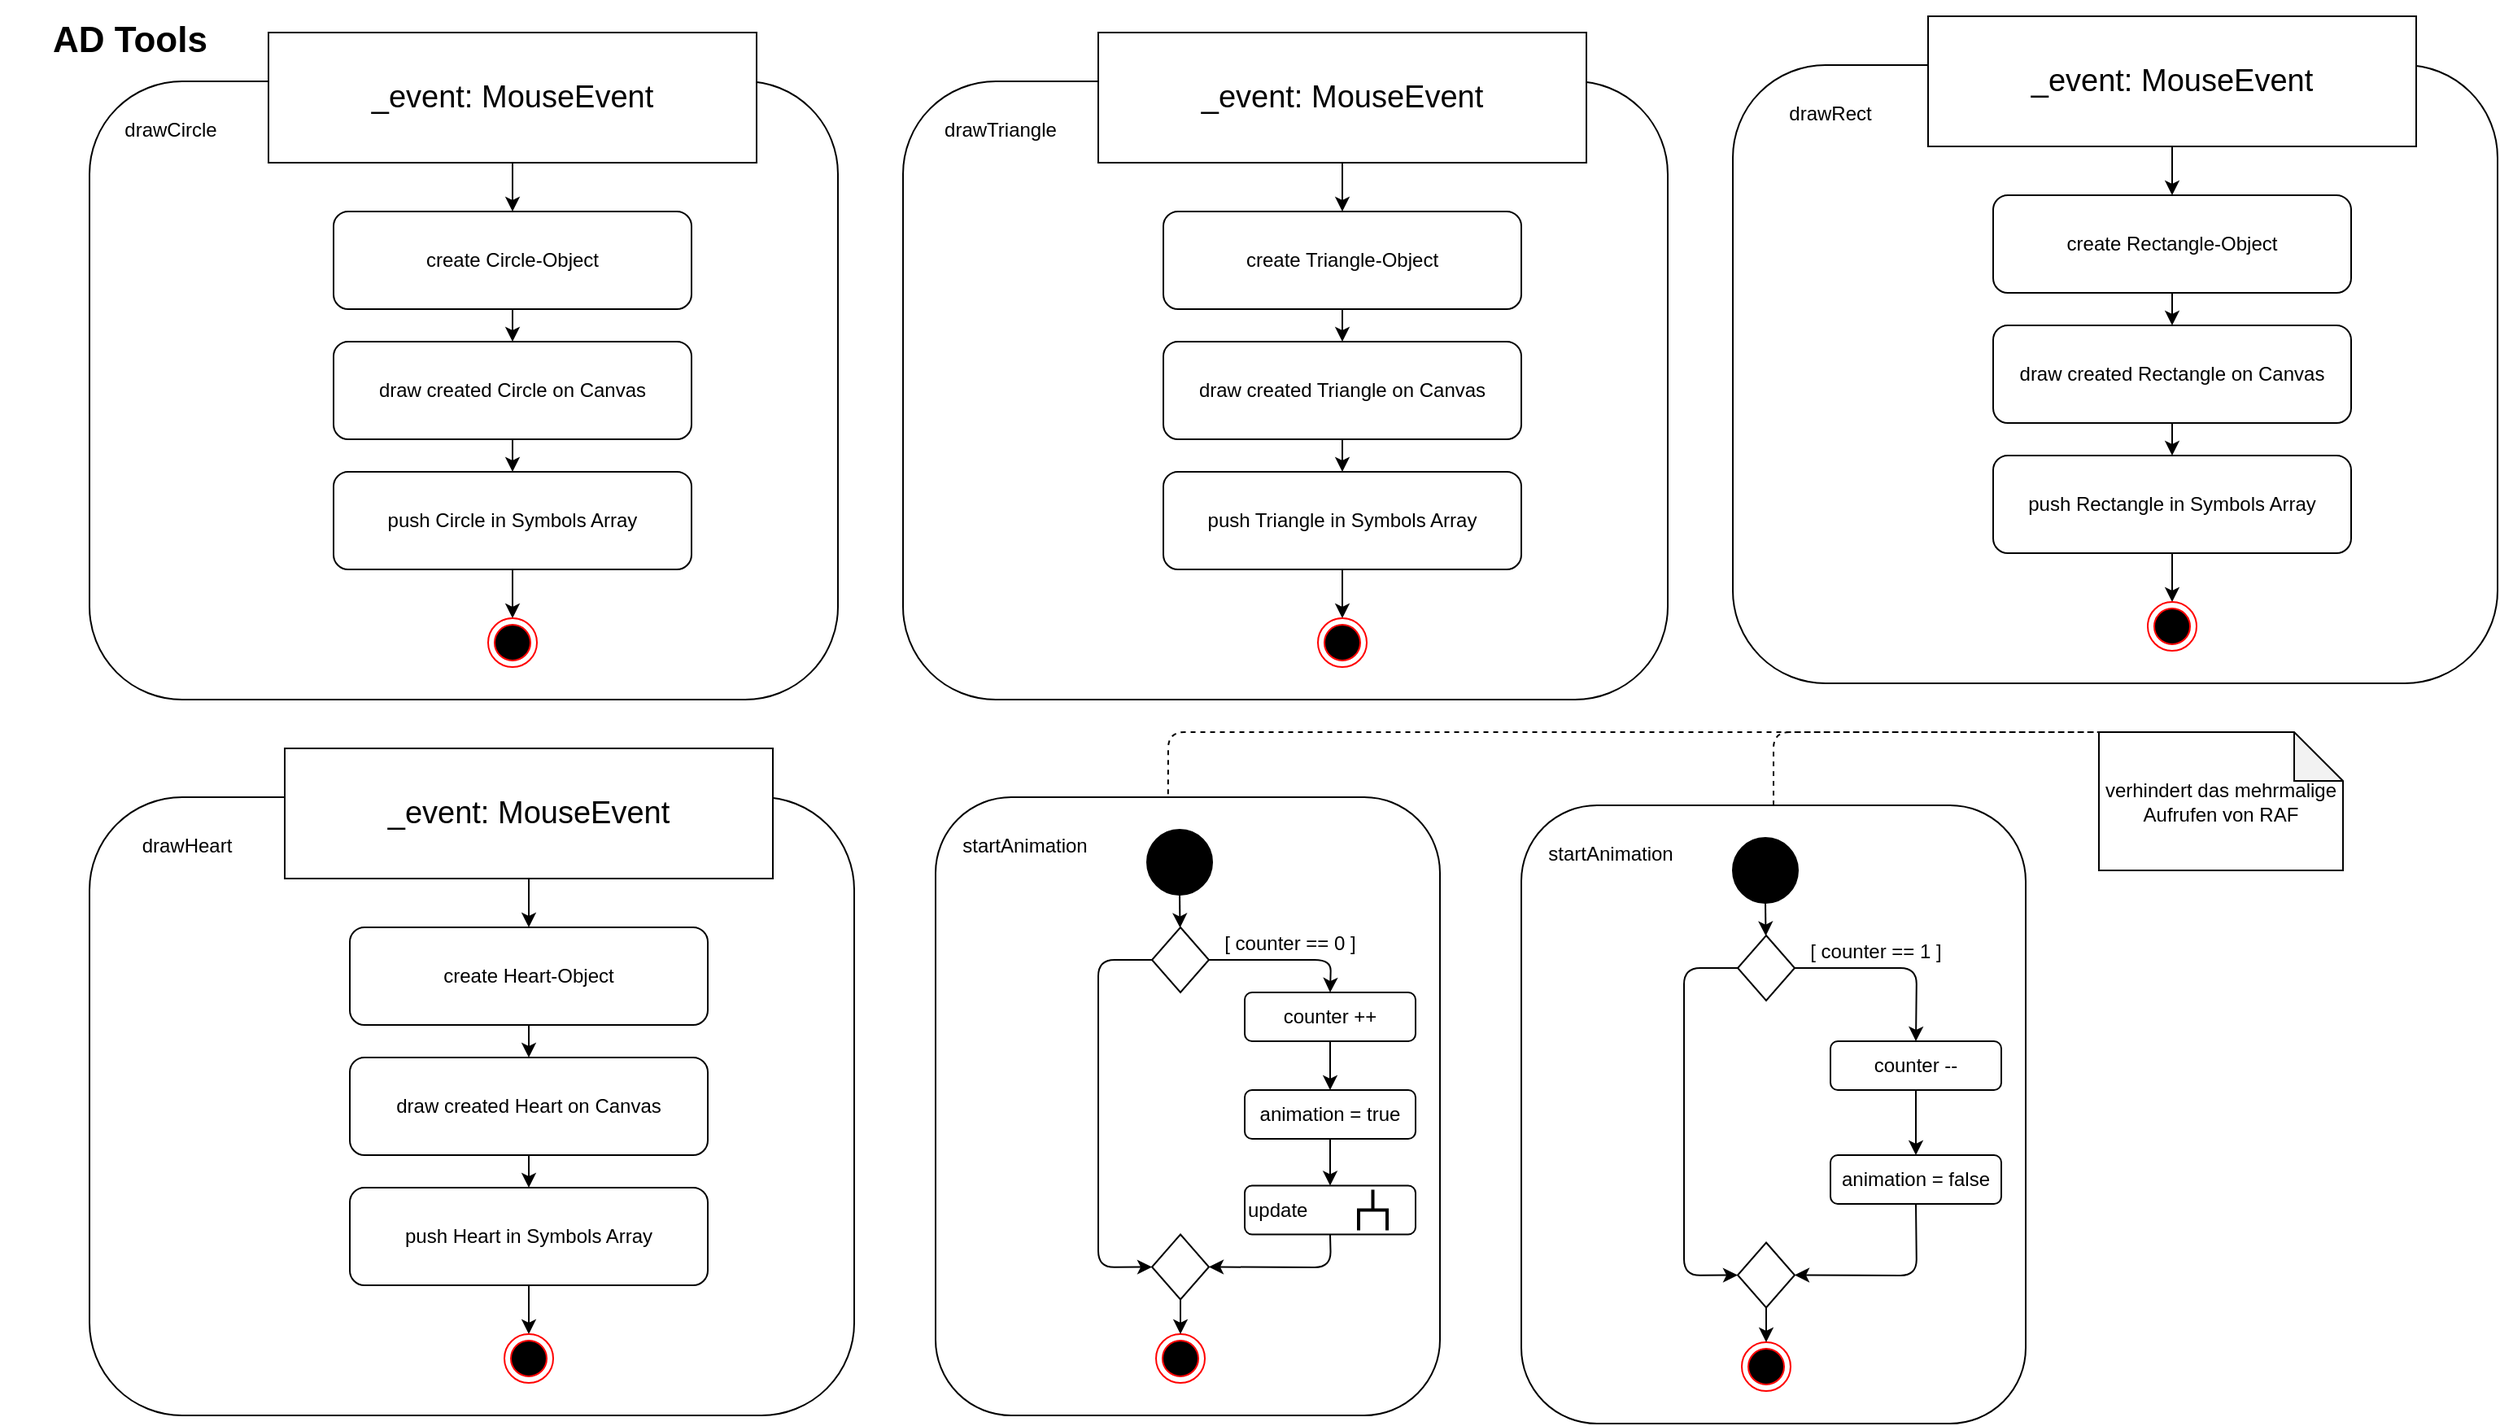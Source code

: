 <mxfile version="13.5.7" type="device"><diagram id="lYodUl8de9q-7upI0Lot" name="Page-1"><mxGraphModel dx="1673" dy="967" grid="1" gridSize="10" guides="1" tooltips="1" connect="1" arrows="1" fold="1" page="1" pageScale="1" pageWidth="1600" pageHeight="900" math="0" shadow="0"><root><mxCell id="0"/><mxCell id="1" parent="0"/><mxCell id="zuBi05PtMrdw2VtD921w-2" value="&lt;font style=&quot;font-size: 22px&quot;&gt;&lt;b&gt;AD Tools&lt;/b&gt;&lt;/font&gt;" style="text;html=1;strokeColor=none;fillColor=none;align=center;verticalAlign=middle;whiteSpace=wrap;rounded=0;" vertex="1" parent="1"><mxGeometry x="10" y="10" width="160" height="50" as="geometry"/></mxCell><mxCell id="zuBi05PtMrdw2VtD921w-3" value="" style="rounded=1;whiteSpace=wrap;html=1;" vertex="1" parent="1"><mxGeometry x="65" y="60" width="460" height="380" as="geometry"/></mxCell><mxCell id="zuBi05PtMrdw2VtD921w-4" value="&lt;font style=&quot;font-size: 19px&quot;&gt;_event: MouseEvent&lt;/font&gt;" style="rounded=0;whiteSpace=wrap;html=1;" vertex="1" parent="1"><mxGeometry x="175" y="30" width="300" height="80" as="geometry"/></mxCell><mxCell id="zuBi05PtMrdw2VtD921w-7" value="draw created Circle on Canvas" style="rounded=1;whiteSpace=wrap;html=1;" vertex="1" parent="1"><mxGeometry x="215" y="220" width="220" height="60" as="geometry"/></mxCell><mxCell id="zuBi05PtMrdw2VtD921w-8" value="" style="endArrow=classic;html=1;entryX=0.5;entryY=0;entryDx=0;entryDy=0;exitX=0.5;exitY=1;exitDx=0;exitDy=0;" edge="1" parent="1" target="zuBi05PtMrdw2VtD921w-7"><mxGeometry width="50" height="50" relative="1" as="geometry"><mxPoint x="325" y="170" as="sourcePoint"/><mxPoint x="575" y="330" as="targetPoint"/></mxGeometry></mxCell><mxCell id="zuBi05PtMrdw2VtD921w-9" value="push Circle in Symbols Array" style="rounded=1;whiteSpace=wrap;html=1;" vertex="1" parent="1"><mxGeometry x="215" y="300" width="220" height="60" as="geometry"/></mxCell><mxCell id="zuBi05PtMrdw2VtD921w-10" value="" style="endArrow=classic;html=1;exitX=0.5;exitY=1;exitDx=0;exitDy=0;entryX=0.5;entryY=0;entryDx=0;entryDy=0;" edge="1" parent="1" source="zuBi05PtMrdw2VtD921w-7" target="zuBi05PtMrdw2VtD921w-9"><mxGeometry width="50" height="50" relative="1" as="geometry"><mxPoint x="525" y="380" as="sourcePoint"/><mxPoint x="575" y="330" as="targetPoint"/></mxGeometry></mxCell><mxCell id="zuBi05PtMrdw2VtD921w-11" value="" style="endArrow=classic;html=1;exitX=0.5;exitY=1;exitDx=0;exitDy=0;entryX=0.5;entryY=0;entryDx=0;entryDy=0;" edge="1" parent="1" source="zuBi05PtMrdw2VtD921w-9" target="zuBi05PtMrdw2VtD921w-12"><mxGeometry width="50" height="50" relative="1" as="geometry"><mxPoint x="525" y="380" as="sourcePoint"/><mxPoint x="575" y="330" as="targetPoint"/></mxGeometry></mxCell><mxCell id="zuBi05PtMrdw2VtD921w-12" value="" style="ellipse;html=1;shape=endState;fillColor=#000000;strokeColor=#ff0000;" vertex="1" parent="1"><mxGeometry x="310" y="390" width="30" height="30" as="geometry"/></mxCell><mxCell id="zuBi05PtMrdw2VtD921w-13" value="drawCircle" style="text;html=1;strokeColor=none;fillColor=none;align=center;verticalAlign=middle;whiteSpace=wrap;rounded=0;" vertex="1" parent="1"><mxGeometry x="75" y="80" width="80" height="20" as="geometry"/></mxCell><mxCell id="zuBi05PtMrdw2VtD921w-15" value="create Circle-Object" style="rounded=1;whiteSpace=wrap;html=1;" vertex="1" parent="1"><mxGeometry x="215" y="140" width="220" height="60" as="geometry"/></mxCell><mxCell id="zuBi05PtMrdw2VtD921w-16" value="" style="endArrow=classic;html=1;entryX=0.5;entryY=0;entryDx=0;entryDy=0;exitX=0.5;exitY=1;exitDx=0;exitDy=0;" edge="1" parent="1" source="zuBi05PtMrdw2VtD921w-4" target="zuBi05PtMrdw2VtD921w-15"><mxGeometry width="50" height="50" relative="1" as="geometry"><mxPoint x="565" y="330" as="sourcePoint"/><mxPoint x="615" y="280" as="targetPoint"/></mxGeometry></mxCell><mxCell id="zuBi05PtMrdw2VtD921w-17" value="" style="rounded=1;whiteSpace=wrap;html=1;" vertex="1" parent="1"><mxGeometry x="565" y="60" width="470" height="380" as="geometry"/></mxCell><mxCell id="zuBi05PtMrdw2VtD921w-18" value="&lt;font style=&quot;font-size: 19px&quot;&gt;_event: MouseEvent&lt;/font&gt;" style="rounded=0;whiteSpace=wrap;html=1;" vertex="1" parent="1"><mxGeometry x="685" y="30" width="300" height="80" as="geometry"/></mxCell><mxCell id="zuBi05PtMrdw2VtD921w-19" value="draw created Triangle on Canvas" style="rounded=1;whiteSpace=wrap;html=1;" vertex="1" parent="1"><mxGeometry x="725" y="220" width="220" height="60" as="geometry"/></mxCell><mxCell id="zuBi05PtMrdw2VtD921w-20" value="" style="endArrow=classic;html=1;entryX=0.5;entryY=0;entryDx=0;entryDy=0;exitX=0.5;exitY=1;exitDx=0;exitDy=0;" edge="1" parent="1" target="zuBi05PtMrdw2VtD921w-19"><mxGeometry width="50" height="50" relative="1" as="geometry"><mxPoint x="835" y="170" as="sourcePoint"/><mxPoint x="1085" y="330" as="targetPoint"/></mxGeometry></mxCell><mxCell id="zuBi05PtMrdw2VtD921w-21" value="push Triangle in Symbols Array" style="rounded=1;whiteSpace=wrap;html=1;" vertex="1" parent="1"><mxGeometry x="725" y="300" width="220" height="60" as="geometry"/></mxCell><mxCell id="zuBi05PtMrdw2VtD921w-22" value="" style="endArrow=classic;html=1;exitX=0.5;exitY=1;exitDx=0;exitDy=0;entryX=0.5;entryY=0;entryDx=0;entryDy=0;" edge="1" parent="1" source="zuBi05PtMrdw2VtD921w-19" target="zuBi05PtMrdw2VtD921w-21"><mxGeometry width="50" height="50" relative="1" as="geometry"><mxPoint x="1035" y="380" as="sourcePoint"/><mxPoint x="1085" y="330" as="targetPoint"/></mxGeometry></mxCell><mxCell id="zuBi05PtMrdw2VtD921w-23" value="" style="endArrow=classic;html=1;exitX=0.5;exitY=1;exitDx=0;exitDy=0;entryX=0.5;entryY=0;entryDx=0;entryDy=0;" edge="1" parent="1" source="zuBi05PtMrdw2VtD921w-21" target="zuBi05PtMrdw2VtD921w-24"><mxGeometry width="50" height="50" relative="1" as="geometry"><mxPoint x="1035" y="380" as="sourcePoint"/><mxPoint x="1085" y="330" as="targetPoint"/></mxGeometry></mxCell><mxCell id="zuBi05PtMrdw2VtD921w-24" value="" style="ellipse;html=1;shape=endState;fillColor=#000000;strokeColor=#ff0000;" vertex="1" parent="1"><mxGeometry x="820" y="390" width="30" height="30" as="geometry"/></mxCell><mxCell id="zuBi05PtMrdw2VtD921w-25" value="drawTriangle" style="text;html=1;strokeColor=none;fillColor=none;align=center;verticalAlign=middle;whiteSpace=wrap;rounded=0;" vertex="1" parent="1"><mxGeometry x="585" y="80" width="80" height="20" as="geometry"/></mxCell><mxCell id="zuBi05PtMrdw2VtD921w-26" value="create Triangle-Object" style="rounded=1;whiteSpace=wrap;html=1;" vertex="1" parent="1"><mxGeometry x="725" y="140" width="220" height="60" as="geometry"/></mxCell><mxCell id="zuBi05PtMrdw2VtD921w-27" value="" style="endArrow=classic;html=1;entryX=0.5;entryY=0;entryDx=0;entryDy=0;exitX=0.5;exitY=1;exitDx=0;exitDy=0;" edge="1" parent="1" source="zuBi05PtMrdw2VtD921w-18" target="zuBi05PtMrdw2VtD921w-26"><mxGeometry width="50" height="50" relative="1" as="geometry"><mxPoint x="1075" y="330" as="sourcePoint"/><mxPoint x="1125" y="280" as="targetPoint"/></mxGeometry></mxCell><mxCell id="zuBi05PtMrdw2VtD921w-28" value="" style="rounded=1;whiteSpace=wrap;html=1;" vertex="1" parent="1"><mxGeometry x="1075" y="50" width="470" height="380" as="geometry"/></mxCell><mxCell id="zuBi05PtMrdw2VtD921w-29" value="&lt;font style=&quot;font-size: 19px&quot;&gt;_event: MouseEvent&lt;/font&gt;" style="rounded=0;whiteSpace=wrap;html=1;" vertex="1" parent="1"><mxGeometry x="1195" y="20" width="300" height="80" as="geometry"/></mxCell><mxCell id="zuBi05PtMrdw2VtD921w-30" value="draw created Rectangle on Canvas" style="rounded=1;whiteSpace=wrap;html=1;" vertex="1" parent="1"><mxGeometry x="1235" y="210" width="220" height="60" as="geometry"/></mxCell><mxCell id="zuBi05PtMrdw2VtD921w-31" value="" style="endArrow=classic;html=1;entryX=0.5;entryY=0;entryDx=0;entryDy=0;exitX=0.5;exitY=1;exitDx=0;exitDy=0;" edge="1" parent="1" target="zuBi05PtMrdw2VtD921w-30"><mxGeometry width="50" height="50" relative="1" as="geometry"><mxPoint x="1345" y="160" as="sourcePoint"/><mxPoint x="1595" y="320" as="targetPoint"/></mxGeometry></mxCell><mxCell id="zuBi05PtMrdw2VtD921w-32" value="push Rectangle in Symbols Array" style="rounded=1;whiteSpace=wrap;html=1;" vertex="1" parent="1"><mxGeometry x="1235" y="290" width="220" height="60" as="geometry"/></mxCell><mxCell id="zuBi05PtMrdw2VtD921w-33" value="" style="endArrow=classic;html=1;exitX=0.5;exitY=1;exitDx=0;exitDy=0;entryX=0.5;entryY=0;entryDx=0;entryDy=0;" edge="1" parent="1" source="zuBi05PtMrdw2VtD921w-30" target="zuBi05PtMrdw2VtD921w-32"><mxGeometry width="50" height="50" relative="1" as="geometry"><mxPoint x="1545" y="370" as="sourcePoint"/><mxPoint x="1595" y="320" as="targetPoint"/></mxGeometry></mxCell><mxCell id="zuBi05PtMrdw2VtD921w-34" value="" style="endArrow=classic;html=1;exitX=0.5;exitY=1;exitDx=0;exitDy=0;entryX=0.5;entryY=0;entryDx=0;entryDy=0;" edge="1" parent="1" source="zuBi05PtMrdw2VtD921w-32" target="zuBi05PtMrdw2VtD921w-35"><mxGeometry width="50" height="50" relative="1" as="geometry"><mxPoint x="1545" y="370" as="sourcePoint"/><mxPoint x="1595" y="320" as="targetPoint"/></mxGeometry></mxCell><mxCell id="zuBi05PtMrdw2VtD921w-35" value="" style="ellipse;html=1;shape=endState;fillColor=#000000;strokeColor=#ff0000;" vertex="1" parent="1"><mxGeometry x="1330" y="380" width="30" height="30" as="geometry"/></mxCell><mxCell id="zuBi05PtMrdw2VtD921w-36" value="drawRect" style="text;html=1;strokeColor=none;fillColor=none;align=center;verticalAlign=middle;whiteSpace=wrap;rounded=0;" vertex="1" parent="1"><mxGeometry x="1095" y="70" width="80" height="20" as="geometry"/></mxCell><mxCell id="zuBi05PtMrdw2VtD921w-37" value="create Rectangle-Object" style="rounded=1;whiteSpace=wrap;html=1;" vertex="1" parent="1"><mxGeometry x="1235" y="130" width="220" height="60" as="geometry"/></mxCell><mxCell id="zuBi05PtMrdw2VtD921w-38" value="" style="endArrow=classic;html=1;entryX=0.5;entryY=0;entryDx=0;entryDy=0;exitX=0.5;exitY=1;exitDx=0;exitDy=0;" edge="1" parent="1" source="zuBi05PtMrdw2VtD921w-29" target="zuBi05PtMrdw2VtD921w-37"><mxGeometry width="50" height="50" relative="1" as="geometry"><mxPoint x="1585" y="320" as="sourcePoint"/><mxPoint x="1635" y="270" as="targetPoint"/></mxGeometry></mxCell><mxCell id="zuBi05PtMrdw2VtD921w-39" value="" style="rounded=1;whiteSpace=wrap;html=1;" vertex="1" parent="1"><mxGeometry x="65" y="500" width="470" height="380" as="geometry"/></mxCell><mxCell id="zuBi05PtMrdw2VtD921w-40" value="&lt;font style=&quot;font-size: 19px&quot;&gt;_event: MouseEvent&lt;/font&gt;" style="rounded=0;whiteSpace=wrap;html=1;" vertex="1" parent="1"><mxGeometry x="185" y="470" width="300" height="80" as="geometry"/></mxCell><mxCell id="zuBi05PtMrdw2VtD921w-41" value="draw created Heart on Canvas" style="rounded=1;whiteSpace=wrap;html=1;" vertex="1" parent="1"><mxGeometry x="225" y="660" width="220" height="60" as="geometry"/></mxCell><mxCell id="zuBi05PtMrdw2VtD921w-42" value="" style="endArrow=classic;html=1;entryX=0.5;entryY=0;entryDx=0;entryDy=0;exitX=0.5;exitY=1;exitDx=0;exitDy=0;" edge="1" parent="1" target="zuBi05PtMrdw2VtD921w-41"><mxGeometry width="50" height="50" relative="1" as="geometry"><mxPoint x="335" y="610" as="sourcePoint"/><mxPoint x="585" y="770" as="targetPoint"/></mxGeometry></mxCell><mxCell id="zuBi05PtMrdw2VtD921w-43" value="push Heart in Symbols Array" style="rounded=1;whiteSpace=wrap;html=1;" vertex="1" parent="1"><mxGeometry x="225" y="740" width="220" height="60" as="geometry"/></mxCell><mxCell id="zuBi05PtMrdw2VtD921w-44" value="" style="endArrow=classic;html=1;exitX=0.5;exitY=1;exitDx=0;exitDy=0;entryX=0.5;entryY=0;entryDx=0;entryDy=0;" edge="1" parent="1" source="zuBi05PtMrdw2VtD921w-41" target="zuBi05PtMrdw2VtD921w-43"><mxGeometry width="50" height="50" relative="1" as="geometry"><mxPoint x="535" y="820" as="sourcePoint"/><mxPoint x="585" y="770" as="targetPoint"/></mxGeometry></mxCell><mxCell id="zuBi05PtMrdw2VtD921w-45" value="" style="endArrow=classic;html=1;exitX=0.5;exitY=1;exitDx=0;exitDy=0;entryX=0.5;entryY=0;entryDx=0;entryDy=0;" edge="1" parent="1" source="zuBi05PtMrdw2VtD921w-43" target="zuBi05PtMrdw2VtD921w-46"><mxGeometry width="50" height="50" relative="1" as="geometry"><mxPoint x="535" y="820" as="sourcePoint"/><mxPoint x="585" y="770" as="targetPoint"/></mxGeometry></mxCell><mxCell id="zuBi05PtMrdw2VtD921w-46" value="" style="ellipse;html=1;shape=endState;fillColor=#000000;strokeColor=#ff0000;" vertex="1" parent="1"><mxGeometry x="320" y="830" width="30" height="30" as="geometry"/></mxCell><mxCell id="zuBi05PtMrdw2VtD921w-47" value="drawHeart" style="text;html=1;strokeColor=none;fillColor=none;align=center;verticalAlign=middle;whiteSpace=wrap;rounded=0;" vertex="1" parent="1"><mxGeometry x="85" y="520" width="80" height="20" as="geometry"/></mxCell><mxCell id="zuBi05PtMrdw2VtD921w-48" value="create Heart-Object" style="rounded=1;whiteSpace=wrap;html=1;" vertex="1" parent="1"><mxGeometry x="225" y="580" width="220" height="60" as="geometry"/></mxCell><mxCell id="zuBi05PtMrdw2VtD921w-49" value="" style="endArrow=classic;html=1;entryX=0.5;entryY=0;entryDx=0;entryDy=0;exitX=0.5;exitY=1;exitDx=0;exitDy=0;" edge="1" parent="1" source="zuBi05PtMrdw2VtD921w-40" target="zuBi05PtMrdw2VtD921w-48"><mxGeometry width="50" height="50" relative="1" as="geometry"><mxPoint x="575" y="770" as="sourcePoint"/><mxPoint x="625" y="720" as="targetPoint"/></mxGeometry></mxCell><mxCell id="zuBi05PtMrdw2VtD921w-50" value="" style="rounded=1;whiteSpace=wrap;html=1;" vertex="1" parent="1"><mxGeometry x="585" y="500" width="310" height="380" as="geometry"/></mxCell><mxCell id="zuBi05PtMrdw2VtD921w-51" value="startAnimation" style="text;html=1;strokeColor=none;fillColor=none;align=center;verticalAlign=middle;whiteSpace=wrap;rounded=0;" vertex="1" parent="1"><mxGeometry x="600" y="520" width="80" height="20" as="geometry"/></mxCell><mxCell id="zuBi05PtMrdw2VtD921w-52" value="" style="ellipse;whiteSpace=wrap;html=1;aspect=fixed;fillColor=#000000;" vertex="1" parent="1"><mxGeometry x="715" y="520" width="40" height="40" as="geometry"/></mxCell><mxCell id="zuBi05PtMrdw2VtD921w-53" value="" style="endArrow=classic;html=1;exitX=0.5;exitY=1;exitDx=0;exitDy=0;" edge="1" parent="1" source="zuBi05PtMrdw2VtD921w-52" target="zuBi05PtMrdw2VtD921w-54"><mxGeometry width="50" height="50" relative="1" as="geometry"><mxPoint x="725" y="500" as="sourcePoint"/><mxPoint x="775" y="450" as="targetPoint"/></mxGeometry></mxCell><mxCell id="zuBi05PtMrdw2VtD921w-54" value="" style="rhombus;whiteSpace=wrap;html=1;" vertex="1" parent="1"><mxGeometry x="718" y="580" width="35" height="40" as="geometry"/></mxCell><mxCell id="zuBi05PtMrdw2VtD921w-55" value="counter ++" style="rounded=1;whiteSpace=wrap;html=1;" vertex="1" parent="1"><mxGeometry x="775" y="620" width="105" height="30" as="geometry"/></mxCell><mxCell id="zuBi05PtMrdw2VtD921w-56" value="" style="endArrow=classic;html=1;entryX=0.5;entryY=0;entryDx=0;entryDy=0;exitX=1;exitY=0.5;exitDx=0;exitDy=0;" edge="1" parent="1" source="zuBi05PtMrdw2VtD921w-54" target="zuBi05PtMrdw2VtD921w-55"><mxGeometry width="50" height="50" relative="1" as="geometry"><mxPoint x="745" y="530" as="sourcePoint"/><mxPoint x="795" y="480" as="targetPoint"/><Array as="points"><mxPoint x="828" y="600"/></Array></mxGeometry></mxCell><mxCell id="zuBi05PtMrdw2VtD921w-57" value="animation = true" style="rounded=1;whiteSpace=wrap;html=1;" vertex="1" parent="1"><mxGeometry x="775" y="680" width="105" height="30" as="geometry"/></mxCell><mxCell id="zuBi05PtMrdw2VtD921w-58" value="" style="endArrow=classic;html=1;entryX=0.5;entryY=0;entryDx=0;entryDy=0;exitX=0.5;exitY=1;exitDx=0;exitDy=0;" edge="1" parent="1" source="zuBi05PtMrdw2VtD921w-55" target="zuBi05PtMrdw2VtD921w-57"><mxGeometry width="50" height="50" relative="1" as="geometry"><mxPoint x="755" y="640" as="sourcePoint"/><mxPoint x="805" y="590" as="targetPoint"/></mxGeometry></mxCell><mxCell id="zuBi05PtMrdw2VtD921w-59" value="update" style="rounded=1;whiteSpace=wrap;html=1;align=left;" vertex="1" parent="1"><mxGeometry x="775" y="738.75" width="105" height="30" as="geometry"/></mxCell><mxCell id="zuBi05PtMrdw2VtD921w-60" value="" style="strokeWidth=2;html=1;shape=mxgraph.flowchart.annotation_2;align=left;labelPosition=right;pointerEvents=1;fillColor=#ffffff;rotation=90;" vertex="1" parent="1"><mxGeometry x="841.25" y="745" width="25" height="17.5" as="geometry"/></mxCell><mxCell id="zuBi05PtMrdw2VtD921w-61" value="" style="endArrow=classic;html=1;entryX=0.5;entryY=0;entryDx=0;entryDy=0;exitX=0.5;exitY=1;exitDx=0;exitDy=0;" edge="1" parent="1" source="zuBi05PtMrdw2VtD921w-57" target="zuBi05PtMrdw2VtD921w-59"><mxGeometry width="50" height="50" relative="1" as="geometry"><mxPoint x="825" y="650" as="sourcePoint"/><mxPoint x="875" y="600" as="targetPoint"/></mxGeometry></mxCell><mxCell id="zuBi05PtMrdw2VtD921w-63" value="" style="rhombus;whiteSpace=wrap;html=1;" vertex="1" parent="1"><mxGeometry x="718" y="768.75" width="35" height="40" as="geometry"/></mxCell><mxCell id="zuBi05PtMrdw2VtD921w-64" value="" style="endArrow=classic;html=1;entryX=1;entryY=0.5;entryDx=0;entryDy=0;exitX=0.5;exitY=1;exitDx=0;exitDy=0;" edge="1" parent="1" source="zuBi05PtMrdw2VtD921w-59" target="zuBi05PtMrdw2VtD921w-63"><mxGeometry width="50" height="50" relative="1" as="geometry"><mxPoint x="925" y="680" as="sourcePoint"/><mxPoint x="975" y="630" as="targetPoint"/><Array as="points"><mxPoint x="828" y="789"/></Array></mxGeometry></mxCell><mxCell id="zuBi05PtMrdw2VtD921w-65" value="" style="endArrow=classic;html=1;entryX=0;entryY=0.5;entryDx=0;entryDy=0;exitX=0;exitY=0.5;exitDx=0;exitDy=0;" edge="1" parent="1" source="zuBi05PtMrdw2VtD921w-54" target="zuBi05PtMrdw2VtD921w-63"><mxGeometry width="50" height="50" relative="1" as="geometry"><mxPoint x="925" y="680" as="sourcePoint"/><mxPoint x="975" y="630" as="targetPoint"/><Array as="points"><mxPoint x="685" y="600"/><mxPoint x="685" y="789"/></Array></mxGeometry></mxCell><mxCell id="zuBi05PtMrdw2VtD921w-67" value="[ counter == 0 ]" style="text;html=1;strokeColor=none;fillColor=none;align=center;verticalAlign=middle;whiteSpace=wrap;rounded=0;" vertex="1" parent="1"><mxGeometry x="753" y="580" width="100" height="20" as="geometry"/></mxCell><mxCell id="zuBi05PtMrdw2VtD921w-69" value="" style="ellipse;html=1;shape=endState;fillColor=#000000;strokeColor=#ff0000;" vertex="1" parent="1"><mxGeometry x="720.5" y="830" width="30" height="30" as="geometry"/></mxCell><mxCell id="zuBi05PtMrdw2VtD921w-70" value="" style="endArrow=classic;html=1;entryX=0.5;entryY=0;entryDx=0;entryDy=0;exitX=0.5;exitY=1;exitDx=0;exitDy=0;" edge="1" parent="1" source="zuBi05PtMrdw2VtD921w-63" target="zuBi05PtMrdw2VtD921w-69"><mxGeometry width="50" height="50" relative="1" as="geometry"><mxPoint x="810" y="740" as="sourcePoint"/><mxPoint x="860" y="690" as="targetPoint"/></mxGeometry></mxCell><mxCell id="zuBi05PtMrdw2VtD921w-71" value="" style="rounded=1;whiteSpace=wrap;html=1;" vertex="1" parent="1"><mxGeometry x="945" y="505" width="310" height="380" as="geometry"/></mxCell><mxCell id="zuBi05PtMrdw2VtD921w-72" value="startAnimation" style="text;html=1;strokeColor=none;fillColor=none;align=center;verticalAlign=middle;whiteSpace=wrap;rounded=0;" vertex="1" parent="1"><mxGeometry x="960" y="525" width="80" height="20" as="geometry"/></mxCell><mxCell id="zuBi05PtMrdw2VtD921w-73" value="" style="ellipse;whiteSpace=wrap;html=1;aspect=fixed;fillColor=#000000;" vertex="1" parent="1"><mxGeometry x="1075" y="525" width="40" height="40" as="geometry"/></mxCell><mxCell id="zuBi05PtMrdw2VtD921w-74" value="" style="endArrow=classic;html=1;exitX=0.5;exitY=1;exitDx=0;exitDy=0;" edge="1" parent="1" source="zuBi05PtMrdw2VtD921w-73" target="zuBi05PtMrdw2VtD921w-75"><mxGeometry width="50" height="50" relative="1" as="geometry"><mxPoint x="1085" y="505" as="sourcePoint"/><mxPoint x="1135" y="455" as="targetPoint"/></mxGeometry></mxCell><mxCell id="zuBi05PtMrdw2VtD921w-75" value="" style="rhombus;whiteSpace=wrap;html=1;" vertex="1" parent="1"><mxGeometry x="1078" y="585" width="35" height="40" as="geometry"/></mxCell><mxCell id="zuBi05PtMrdw2VtD921w-76" value="counter --" style="rounded=1;whiteSpace=wrap;html=1;" vertex="1" parent="1"><mxGeometry x="1135" y="650" width="105" height="30" as="geometry"/></mxCell><mxCell id="zuBi05PtMrdw2VtD921w-77" value="" style="endArrow=classic;html=1;entryX=0.5;entryY=0;entryDx=0;entryDy=0;exitX=1;exitY=0.5;exitDx=0;exitDy=0;" edge="1" parent="1" source="zuBi05PtMrdw2VtD921w-75" target="zuBi05PtMrdw2VtD921w-76"><mxGeometry width="50" height="50" relative="1" as="geometry"><mxPoint x="1105" y="535" as="sourcePoint"/><mxPoint x="1155" y="485" as="targetPoint"/><Array as="points"><mxPoint x="1188" y="605"/></Array></mxGeometry></mxCell><mxCell id="zuBi05PtMrdw2VtD921w-78" value="animation = false" style="rounded=1;whiteSpace=wrap;html=1;" vertex="1" parent="1"><mxGeometry x="1135" y="720" width="105" height="30" as="geometry"/></mxCell><mxCell id="zuBi05PtMrdw2VtD921w-79" value="" style="endArrow=classic;html=1;entryX=0.5;entryY=0;entryDx=0;entryDy=0;exitX=0.5;exitY=1;exitDx=0;exitDy=0;" edge="1" parent="1" source="zuBi05PtMrdw2VtD921w-76" target="zuBi05PtMrdw2VtD921w-78"><mxGeometry width="50" height="50" relative="1" as="geometry"><mxPoint x="1115" y="645" as="sourcePoint"/><mxPoint x="1165" y="595" as="targetPoint"/></mxGeometry></mxCell><mxCell id="zuBi05PtMrdw2VtD921w-82" value="" style="endArrow=classic;html=1;entryX=1;entryY=0.5;entryDx=0;entryDy=0;exitX=0.5;exitY=1;exitDx=0;exitDy=0;" edge="1" parent="1" source="zuBi05PtMrdw2VtD921w-78" target="zuBi05PtMrdw2VtD921w-83"><mxGeometry width="50" height="50" relative="1" as="geometry"><mxPoint x="1185" y="655" as="sourcePoint"/><mxPoint x="1187.5" y="743.75" as="targetPoint"/><Array as="points"><mxPoint x="1188" y="794"/></Array></mxGeometry></mxCell><mxCell id="zuBi05PtMrdw2VtD921w-83" value="" style="rhombus;whiteSpace=wrap;html=1;" vertex="1" parent="1"><mxGeometry x="1078" y="773.75" width="35" height="40" as="geometry"/></mxCell><mxCell id="zuBi05PtMrdw2VtD921w-85" value="" style="endArrow=classic;html=1;entryX=0;entryY=0.5;entryDx=0;entryDy=0;exitX=0;exitY=0.5;exitDx=0;exitDy=0;" edge="1" parent="1" source="zuBi05PtMrdw2VtD921w-75" target="zuBi05PtMrdw2VtD921w-83"><mxGeometry width="50" height="50" relative="1" as="geometry"><mxPoint x="1285" y="685" as="sourcePoint"/><mxPoint x="1335" y="635" as="targetPoint"/><Array as="points"><mxPoint x="1045" y="605"/><mxPoint x="1045" y="794"/></Array></mxGeometry></mxCell><mxCell id="zuBi05PtMrdw2VtD921w-86" value="[ counter == 1 ]" style="text;html=1;strokeColor=none;fillColor=none;align=center;verticalAlign=middle;whiteSpace=wrap;rounded=0;" vertex="1" parent="1"><mxGeometry x="1113" y="585" width="100" height="20" as="geometry"/></mxCell><mxCell id="zuBi05PtMrdw2VtD921w-87" value="" style="ellipse;html=1;shape=endState;fillColor=#000000;strokeColor=#ff0000;" vertex="1" parent="1"><mxGeometry x="1080.5" y="835" width="30" height="30" as="geometry"/></mxCell><mxCell id="zuBi05PtMrdw2VtD921w-88" value="" style="endArrow=classic;html=1;entryX=0.5;entryY=0;entryDx=0;entryDy=0;exitX=0.5;exitY=1;exitDx=0;exitDy=0;" edge="1" parent="1" source="zuBi05PtMrdw2VtD921w-83" target="zuBi05PtMrdw2VtD921w-87"><mxGeometry width="50" height="50" relative="1" as="geometry"><mxPoint x="1170" y="745" as="sourcePoint"/><mxPoint x="1220" y="695" as="targetPoint"/></mxGeometry></mxCell><mxCell id="zuBi05PtMrdw2VtD921w-89" value="verhindert das mehrmalige Aufrufen von RAF" style="shape=note;whiteSpace=wrap;html=1;backgroundOutline=1;darkOpacity=0.05;fillColor=#ffffff;" vertex="1" parent="1"><mxGeometry x="1300" y="460" width="150" height="85" as="geometry"/></mxCell><mxCell id="zuBi05PtMrdw2VtD921w-90" value="" style="endArrow=none;dashed=1;html=1;entryX=0;entryY=0;entryDx=0;entryDy=0;entryPerimeter=0;exitX=0.5;exitY=0;exitDx=0;exitDy=0;" edge="1" parent="1" source="zuBi05PtMrdw2VtD921w-71" target="zuBi05PtMrdw2VtD921w-89"><mxGeometry width="50" height="50" relative="1" as="geometry"><mxPoint x="1120" y="480" as="sourcePoint"/><mxPoint x="1240" y="570" as="targetPoint"/><Array as="points"><mxPoint x="1100" y="460"/></Array></mxGeometry></mxCell><mxCell id="zuBi05PtMrdw2VtD921w-91" value="" style="endArrow=none;dashed=1;html=1;entryX=0;entryY=0;entryDx=0;entryDy=0;entryPerimeter=0;exitX=0.461;exitY=-0.005;exitDx=0;exitDy=0;exitPerimeter=0;" edge="1" parent="1" source="zuBi05PtMrdw2VtD921w-50" target="zuBi05PtMrdw2VtD921w-89"><mxGeometry width="50" height="50" relative="1" as="geometry"><mxPoint x="1190" y="620" as="sourcePoint"/><mxPoint x="1240" y="570" as="targetPoint"/><Array as="points"><mxPoint x="728" y="460"/></Array></mxGeometry></mxCell></root></mxGraphModel></diagram></mxfile>